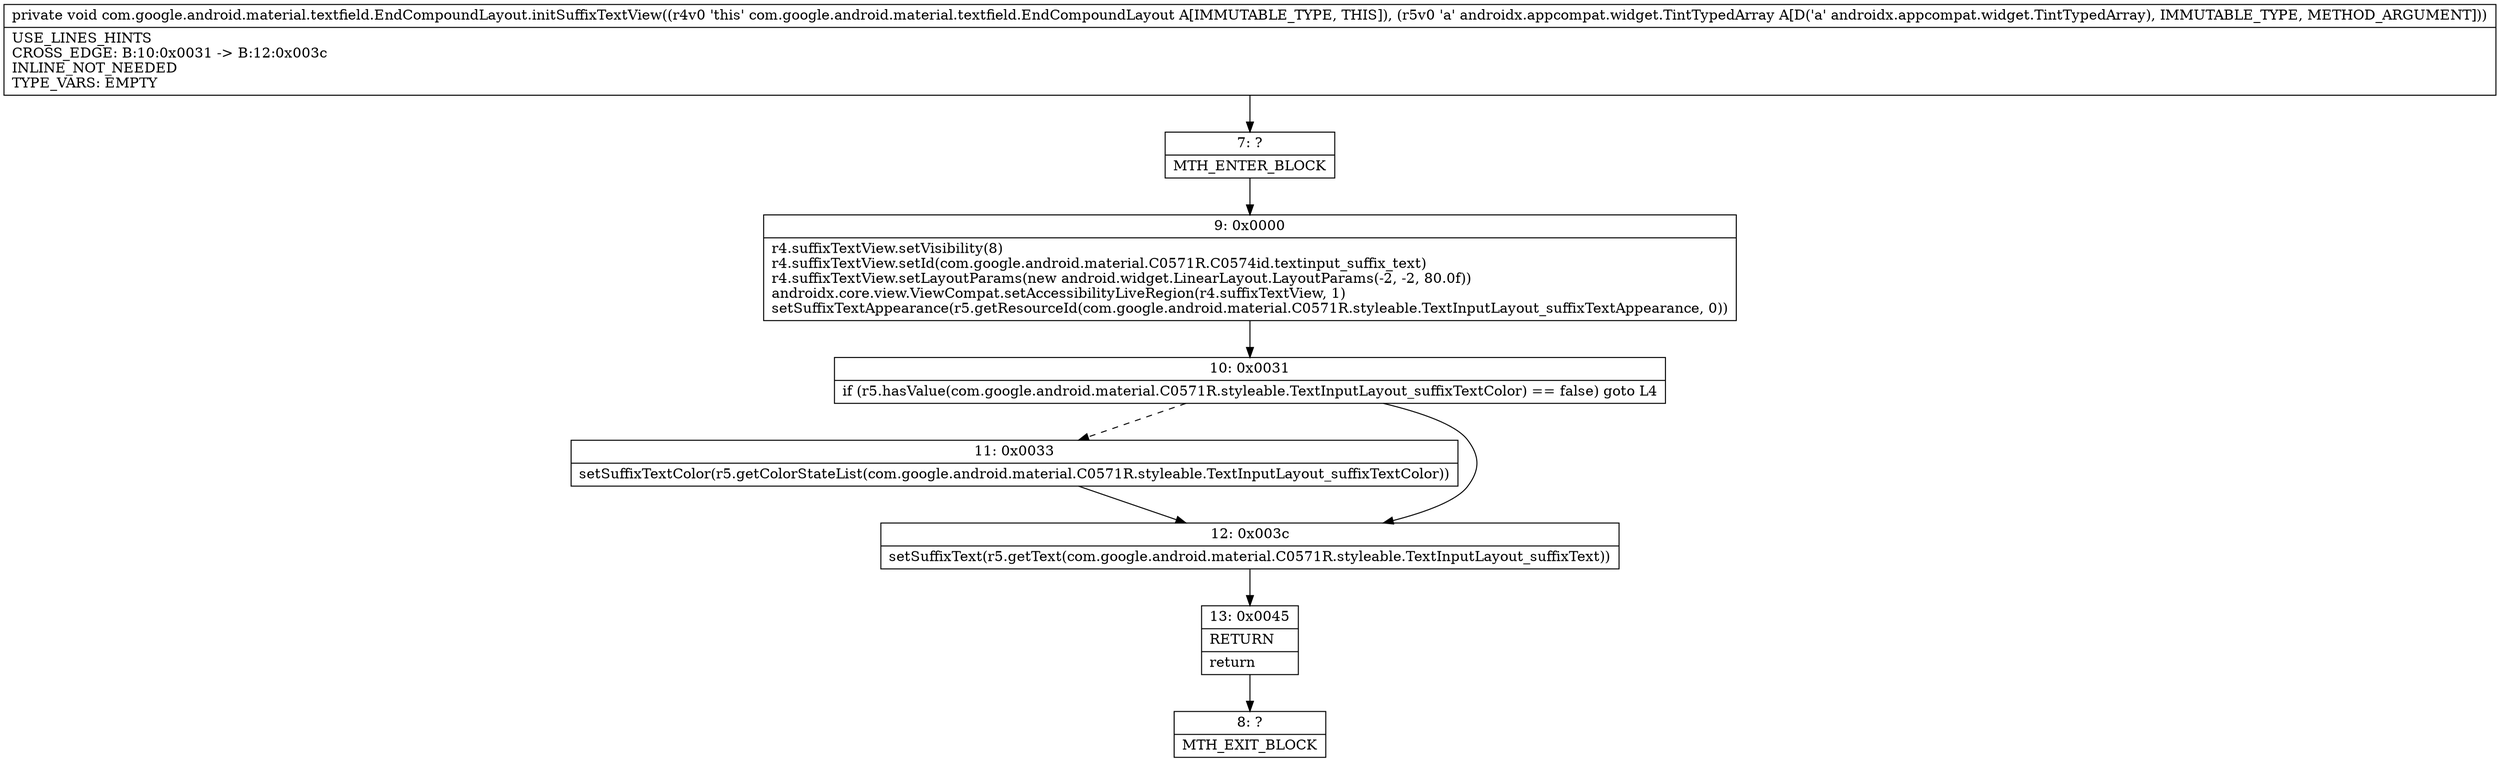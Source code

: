 digraph "CFG forcom.google.android.material.textfield.EndCompoundLayout.initSuffixTextView(Landroidx\/appcompat\/widget\/TintTypedArray;)V" {
Node_7 [shape=record,label="{7\:\ ?|MTH_ENTER_BLOCK\l}"];
Node_9 [shape=record,label="{9\:\ 0x0000|r4.suffixTextView.setVisibility(8)\lr4.suffixTextView.setId(com.google.android.material.C0571R.C0574id.textinput_suffix_text)\lr4.suffixTextView.setLayoutParams(new android.widget.LinearLayout.LayoutParams(\-2, \-2, 80.0f))\landroidx.core.view.ViewCompat.setAccessibilityLiveRegion(r4.suffixTextView, 1)\lsetSuffixTextAppearance(r5.getResourceId(com.google.android.material.C0571R.styleable.TextInputLayout_suffixTextAppearance, 0))\l}"];
Node_10 [shape=record,label="{10\:\ 0x0031|if (r5.hasValue(com.google.android.material.C0571R.styleable.TextInputLayout_suffixTextColor) == false) goto L4\l}"];
Node_11 [shape=record,label="{11\:\ 0x0033|setSuffixTextColor(r5.getColorStateList(com.google.android.material.C0571R.styleable.TextInputLayout_suffixTextColor))\l}"];
Node_12 [shape=record,label="{12\:\ 0x003c|setSuffixText(r5.getText(com.google.android.material.C0571R.styleable.TextInputLayout_suffixText))\l}"];
Node_13 [shape=record,label="{13\:\ 0x0045|RETURN\l|return\l}"];
Node_8 [shape=record,label="{8\:\ ?|MTH_EXIT_BLOCK\l}"];
MethodNode[shape=record,label="{private void com.google.android.material.textfield.EndCompoundLayout.initSuffixTextView((r4v0 'this' com.google.android.material.textfield.EndCompoundLayout A[IMMUTABLE_TYPE, THIS]), (r5v0 'a' androidx.appcompat.widget.TintTypedArray A[D('a' androidx.appcompat.widget.TintTypedArray), IMMUTABLE_TYPE, METHOD_ARGUMENT]))  | USE_LINES_HINTS\lCROSS_EDGE: B:10:0x0031 \-\> B:12:0x003c\lINLINE_NOT_NEEDED\lTYPE_VARS: EMPTY\l}"];
MethodNode -> Node_7;Node_7 -> Node_9;
Node_9 -> Node_10;
Node_10 -> Node_11[style=dashed];
Node_10 -> Node_12;
Node_11 -> Node_12;
Node_12 -> Node_13;
Node_13 -> Node_8;
}


